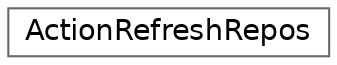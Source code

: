 digraph "Graphical Class Hierarchy"
{
 // LATEX_PDF_SIZE
  bgcolor="transparent";
  edge [fontname=Helvetica,fontsize=14,labelfontname=Helvetica,labelfontsize=14];
  node [fontname=Helvetica,fontsize=14,shape=box,height=0.2,width=0.4];
  rankdir="LR";
  Node0 [id="Node000000",label="ActionRefreshRepos",height=0.2,width=0.4,color="grey40", fillcolor="white", style="filled",URL="$d8/d75/classActionRefreshRepos.html",tooltip=" "];
}
